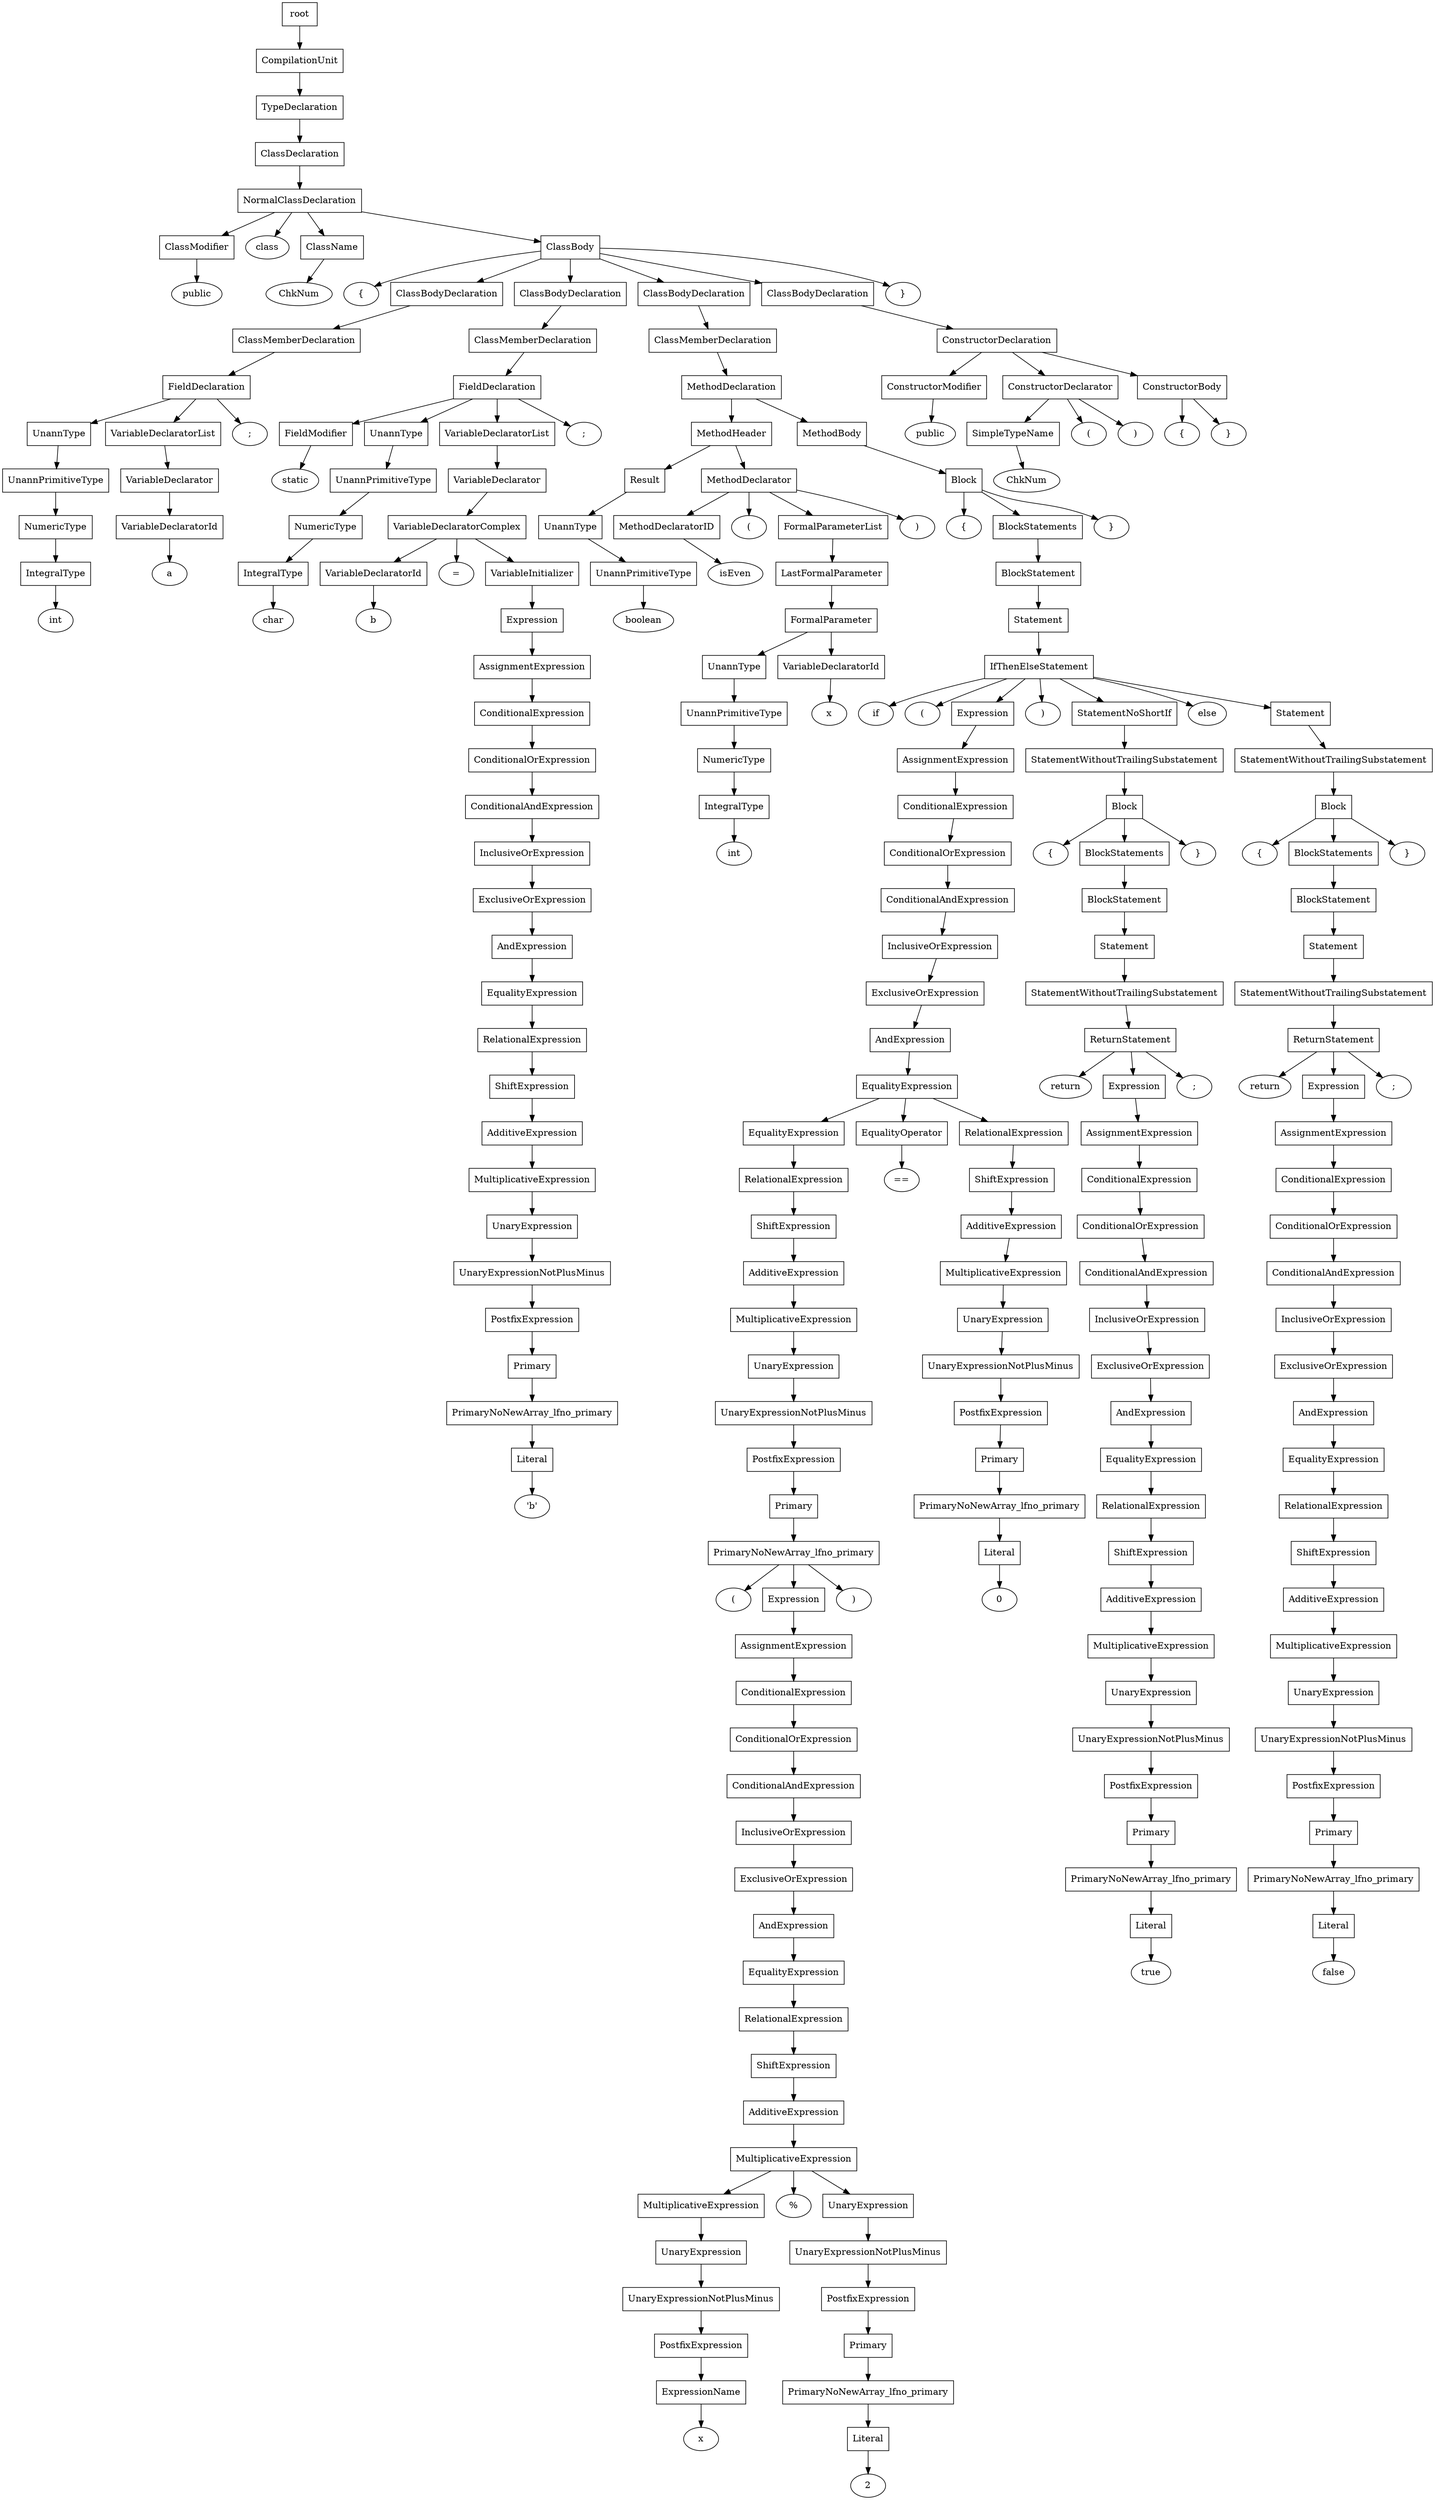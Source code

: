 digraph G {
	splines="TRUE";
	n_0 [label="root", shape="rectangle"]
	n_0 -> n_1
	n_1 [label="CompilationUnit", shape="rectangle"]
	n_1 -> n_2
	n_2 [label="TypeDeclaration", shape="rectangle"]
	n_2 -> n_3
	n_3 [label="ClassDeclaration", shape="rectangle"]
	n_3 -> n_4
	n_4 [label="NormalClassDeclaration", shape="rectangle"]
	n_4 -> n_5
	n_5 [label="ClassModifier", shape="rectangle"]
	n_5 -> n_9
	n_9 [label="public", shape="ellipse"]
	n_4 -> n_6
	n_6 [label="class", shape="ellipse"]
	n_4 -> n_7
	n_7 [label="ClassName", shape="rectangle"]
	n_7 -> n_10
	n_10 [label="ChkNum", shape="ellipse"]
	n_4 -> n_8
	n_8 [label="ClassBody", shape="rectangle"]
	n_8 -> n_11
	n_11 [label="{", shape="ellipse"]
	n_8 -> n_12
	n_12 [label="ClassBodyDeclaration", shape="rectangle"]
	n_12 -> n_17
	n_17 [label="ClassMemberDeclaration", shape="rectangle"]
	n_17 -> n_21
	n_21 [label="FieldDeclaration", shape="rectangle"]
	n_21 -> n_27
	n_27 [label="UnannType", shape="rectangle"]
	n_27 -> n_42
	n_42 [label="UnannPrimitiveType", shape="rectangle"]
	n_42 -> n_51
	n_51 [label="NumericType", shape="rectangle"]
	n_51 -> n_63
	n_63 [label="IntegralType", shape="rectangle"]
	n_63 -> n_73
	n_73 [label="int", shape="ellipse"]
	n_21 -> n_28
	n_28 [label="VariableDeclaratorList", shape="rectangle"]
	n_28 -> n_43
	n_43 [label="VariableDeclarator", shape="rectangle"]
	n_43 -> n_52
	n_52 [label="VariableDeclaratorId", shape="rectangle"]
	n_52 -> n_64
	n_64 [label="a", shape="ellipse"]
	n_21 -> n_29
	n_29 [label=";", shape="ellipse"]
	n_8 -> n_13
	n_13 [label="ClassBodyDeclaration", shape="rectangle"]
	n_13 -> n_18
	n_18 [label="ClassMemberDeclaration", shape="rectangle"]
	n_18 -> n_22
	n_22 [label="FieldDeclaration", shape="rectangle"]
	n_22 -> n_30
	n_30 [label="FieldModifier", shape="rectangle"]
	n_30 -> n_44
	n_44 [label="static", shape="ellipse"]
	n_22 -> n_31
	n_31 [label="UnannType", shape="rectangle"]
	n_31 -> n_45
	n_45 [label="UnannPrimitiveType", shape="rectangle"]
	n_45 -> n_53
	n_53 [label="NumericType", shape="rectangle"]
	n_53 -> n_65
	n_65 [label="IntegralType", shape="rectangle"]
	n_65 -> n_74
	n_74 [label="char", shape="ellipse"]
	n_22 -> n_32
	n_32 [label="VariableDeclaratorList", shape="rectangle"]
	n_32 -> n_46
	n_46 [label="VariableDeclarator", shape="rectangle"]
	n_46 -> n_54
	n_54 [label="VariableDeclaratorComplex", shape="rectangle"]
	n_54 -> n_66
	n_66 [label="VariableDeclaratorId", shape="rectangle"]
	n_66 -> n_75
	n_75 [label="b", shape="ellipse"]
	n_54 -> n_67
	n_67 [label="=", shape="ellipse"]
	n_54 -> n_68
	n_68 [label="VariableInitializer", shape="rectangle"]
	n_68 -> n_76
	n_76 [label="Expression", shape="rectangle"]
	n_76 -> n_80
	n_80 [label="AssignmentExpression", shape="rectangle"]
	n_80 -> n_84
	n_84 [label="ConditionalExpression", shape="rectangle"]
	n_84 -> n_94
	n_94 [label="ConditionalOrExpression", shape="rectangle"]
	n_94 -> n_99
	n_99 [label="ConditionalAndExpression", shape="rectangle"]
	n_99 -> n_104
	n_104 [label="InclusiveOrExpression", shape="rectangle"]
	n_104 -> n_113
	n_113 [label="ExclusiveOrExpression", shape="rectangle"]
	n_113 -> n_117
	n_117 [label="AndExpression", shape="rectangle"]
	n_117 -> n_121
	n_121 [label="EqualityExpression", shape="rectangle"]
	n_121 -> n_125
	n_125 [label="RelationalExpression", shape="rectangle"]
	n_125 -> n_129
	n_129 [label="ShiftExpression", shape="rectangle"]
	n_129 -> n_137
	n_137 [label="AdditiveExpression", shape="rectangle"]
	n_137 -> n_143
	n_143 [label="MultiplicativeExpression", shape="rectangle"]
	n_143 -> n_149
	n_149 [label="UnaryExpression", shape="rectangle"]
	n_149 -> n_154
	n_154 [label="UnaryExpressionNotPlusMinus", shape="rectangle"]
	n_154 -> n_159
	n_159 [label="PostfixExpression", shape="rectangle"]
	n_159 -> n_164
	n_164 [label="Primary", shape="rectangle"]
	n_164 -> n_169
	n_169 [label="PrimaryNoNewArray_lfno_primary", shape="rectangle"]
	n_169 -> n_174
	n_174 [label="Literal", shape="rectangle"]
	n_174 -> n_179
	n_179 [label="'b'", shape="ellipse"]
	n_22 -> n_33
	n_33 [label=";", shape="ellipse"]
	n_8 -> n_14
	n_14 [label="ClassBodyDeclaration", shape="rectangle"]
	n_14 -> n_19
	n_19 [label="ClassMemberDeclaration", shape="rectangle"]
	n_19 -> n_23
	n_23 [label="MethodDeclaration", shape="rectangle"]
	n_23 -> n_34
	n_34 [label="MethodHeader", shape="rectangle"]
	n_34 -> n_47
	n_47 [label="Result", shape="rectangle"]
	n_47 -> n_55
	n_55 [label="UnannType", shape="rectangle"]
	n_55 -> n_69
	n_69 [label="UnannPrimitiveType", shape="rectangle"]
	n_69 -> n_77
	n_77 [label="boolean", shape="ellipse"]
	n_34 -> n_48
	n_48 [label="MethodDeclarator", shape="rectangle"]
	n_48 -> n_56
	n_56 [label="MethodDeclaratorID", shape="rectangle"]
	n_56 -> n_70
	n_70 [label="isEven", shape="ellipse"]
	n_48 -> n_57
	n_57 [label="(", shape="ellipse"]
	n_48 -> n_58
	n_58 [label="FormalParameterList", shape="rectangle"]
	n_58 -> n_71
	n_71 [label="LastFormalParameter", shape="rectangle"]
	n_71 -> n_78
	n_78 [label="FormalParameter", shape="rectangle"]
	n_78 -> n_81
	n_81 [label="UnannType", shape="rectangle"]
	n_81 -> n_85
	n_85 [label="UnannPrimitiveType", shape="rectangle"]
	n_85 -> n_95
	n_95 [label="NumericType", shape="rectangle"]
	n_95 -> n_100
	n_100 [label="IntegralType", shape="rectangle"]
	n_100 -> n_105
	n_105 [label="int", shape="ellipse"]
	n_78 -> n_82
	n_82 [label="VariableDeclaratorId", shape="rectangle"]
	n_82 -> n_86
	n_86 [label="x", shape="ellipse"]
	n_48 -> n_59
	n_59 [label=")", shape="ellipse"]
	n_23 -> n_35
	n_35 [label="MethodBody", shape="rectangle"]
	n_35 -> n_49
	n_49 [label="Block", shape="rectangle"]
	n_49 -> n_60
	n_60 [label="{", shape="ellipse"]
	n_49 -> n_61
	n_61 [label="BlockStatements", shape="rectangle"]
	n_61 -> n_72
	n_72 [label="BlockStatement", shape="rectangle"]
	n_72 -> n_79
	n_79 [label="Statement", shape="rectangle"]
	n_79 -> n_83
	n_83 [label="IfThenElseStatement", shape="rectangle"]
	n_83 -> n_87
	n_87 [label="if", shape="ellipse"]
	n_83 -> n_88
	n_88 [label="(", shape="ellipse"]
	n_83 -> n_89
	n_89 [label="Expression", shape="rectangle"]
	n_89 -> n_96
	n_96 [label="AssignmentExpression", shape="rectangle"]
	n_96 -> n_101
	n_101 [label="ConditionalExpression", shape="rectangle"]
	n_101 -> n_106
	n_106 [label="ConditionalOrExpression", shape="rectangle"]
	n_106 -> n_114
	n_114 [label="ConditionalAndExpression", shape="rectangle"]
	n_114 -> n_118
	n_118 [label="InclusiveOrExpression", shape="rectangle"]
	n_118 -> n_122
	n_122 [label="ExclusiveOrExpression", shape="rectangle"]
	n_122 -> n_126
	n_126 [label="AndExpression", shape="rectangle"]
	n_126 -> n_130
	n_130 [label="EqualityExpression", shape="rectangle"]
	n_130 -> n_138
	n_138 [label="EqualityExpression", shape="rectangle"]
	n_138 -> n_144
	n_144 [label="RelationalExpression", shape="rectangle"]
	n_144 -> n_150
	n_150 [label="ShiftExpression", shape="rectangle"]
	n_150 -> n_155
	n_155 [label="AdditiveExpression", shape="rectangle"]
	n_155 -> n_160
	n_160 [label="MultiplicativeExpression", shape="rectangle"]
	n_160 -> n_165
	n_165 [label="UnaryExpression", shape="rectangle"]
	n_165 -> n_170
	n_170 [label="UnaryExpressionNotPlusMinus", shape="rectangle"]
	n_170 -> n_175
	n_175 [label="PostfixExpression", shape="rectangle"]
	n_175 -> n_180
	n_180 [label="Primary", shape="rectangle"]
	n_180 -> n_184
	n_184 [label="PrimaryNoNewArray_lfno_primary", shape="rectangle"]
	n_184 -> n_188
	n_188 [label="(", shape="ellipse"]
	n_184 -> n_189
	n_189 [label="Expression", shape="rectangle"]
	n_189 -> n_194
	n_194 [label="AssignmentExpression", shape="rectangle"]
	n_194 -> n_197
	n_197 [label="ConditionalExpression", shape="rectangle"]
	n_197 -> n_200
	n_200 [label="ConditionalOrExpression", shape="rectangle"]
	n_200 -> n_203
	n_203 [label="ConditionalAndExpression", shape="rectangle"]
	n_203 -> n_206
	n_206 [label="InclusiveOrExpression", shape="rectangle"]
	n_206 -> n_209
	n_209 [label="ExclusiveOrExpression", shape="rectangle"]
	n_209 -> n_212
	n_212 [label="AndExpression", shape="rectangle"]
	n_212 -> n_215
	n_215 [label="EqualityExpression", shape="rectangle"]
	n_215 -> n_218
	n_218 [label="RelationalExpression", shape="rectangle"]
	n_218 -> n_219
	n_219 [label="ShiftExpression", shape="rectangle"]
	n_219 -> n_220
	n_220 [label="AdditiveExpression", shape="rectangle"]
	n_220 -> n_221
	n_221 [label="MultiplicativeExpression", shape="rectangle"]
	n_221 -> n_222
	n_222 [label="MultiplicativeExpression", shape="rectangle"]
	n_222 -> n_225
	n_225 [label="UnaryExpression", shape="rectangle"]
	n_225 -> n_227
	n_227 [label="UnaryExpressionNotPlusMinus", shape="rectangle"]
	n_227 -> n_229
	n_229 [label="PostfixExpression", shape="rectangle"]
	n_229 -> n_231
	n_231 [label="ExpressionName", shape="rectangle"]
	n_231 -> n_233
	n_233 [label="x", shape="ellipse"]
	n_221 -> n_223
	n_223 [label="%", shape="ellipse"]
	n_221 -> n_224
	n_224 [label="UnaryExpression", shape="rectangle"]
	n_224 -> n_226
	n_226 [label="UnaryExpressionNotPlusMinus", shape="rectangle"]
	n_226 -> n_228
	n_228 [label="PostfixExpression", shape="rectangle"]
	n_228 -> n_230
	n_230 [label="Primary", shape="rectangle"]
	n_230 -> n_232
	n_232 [label="PrimaryNoNewArray_lfno_primary", shape="rectangle"]
	n_232 -> n_234
	n_234 [label="Literal", shape="rectangle"]
	n_234 -> n_235
	n_235 [label="2", shape="ellipse"]
	n_184 -> n_190
	n_190 [label=")", shape="ellipse"]
	n_130 -> n_139
	n_139 [label="EqualityOperator", shape="rectangle"]
	n_139 -> n_145
	n_145 [label="==", shape="ellipse"]
	n_130 -> n_140
	n_140 [label="RelationalExpression", shape="rectangle"]
	n_140 -> n_146
	n_146 [label="ShiftExpression", shape="rectangle"]
	n_146 -> n_151
	n_151 [label="AdditiveExpression", shape="rectangle"]
	n_151 -> n_156
	n_156 [label="MultiplicativeExpression", shape="rectangle"]
	n_156 -> n_161
	n_161 [label="UnaryExpression", shape="rectangle"]
	n_161 -> n_166
	n_166 [label="UnaryExpressionNotPlusMinus", shape="rectangle"]
	n_166 -> n_171
	n_171 [label="PostfixExpression", shape="rectangle"]
	n_171 -> n_176
	n_176 [label="Primary", shape="rectangle"]
	n_176 -> n_181
	n_181 [label="PrimaryNoNewArray_lfno_primary", shape="rectangle"]
	n_181 -> n_185
	n_185 [label="Literal", shape="rectangle"]
	n_185 -> n_191
	n_191 [label="0", shape="ellipse"]
	n_83 -> n_90
	n_90 [label=")", shape="ellipse"]
	n_83 -> n_91
	n_91 [label="StatementNoShortIf", shape="rectangle"]
	n_91 -> n_97
	n_97 [label="StatementWithoutTrailingSubstatement", shape="rectangle"]
	n_97 -> n_102
	n_102 [label="Block", shape="rectangle"]
	n_102 -> n_107
	n_107 [label="{", shape="ellipse"]
	n_102 -> n_108
	n_108 [label="BlockStatements", shape="rectangle"]
	n_108 -> n_115
	n_115 [label="BlockStatement", shape="rectangle"]
	n_115 -> n_119
	n_119 [label="Statement", shape="rectangle"]
	n_119 -> n_123
	n_123 [label="StatementWithoutTrailingSubstatement", shape="rectangle"]
	n_123 -> n_127
	n_127 [label="ReturnStatement", shape="rectangle"]
	n_127 -> n_131
	n_131 [label="return", shape="ellipse"]
	n_127 -> n_132
	n_132 [label="Expression", shape="rectangle"]
	n_132 -> n_141
	n_141 [label="AssignmentExpression", shape="rectangle"]
	n_141 -> n_147
	n_147 [label="ConditionalExpression", shape="rectangle"]
	n_147 -> n_152
	n_152 [label="ConditionalOrExpression", shape="rectangle"]
	n_152 -> n_157
	n_157 [label="ConditionalAndExpression", shape="rectangle"]
	n_157 -> n_162
	n_162 [label="InclusiveOrExpression", shape="rectangle"]
	n_162 -> n_167
	n_167 [label="ExclusiveOrExpression", shape="rectangle"]
	n_167 -> n_172
	n_172 [label="AndExpression", shape="rectangle"]
	n_172 -> n_177
	n_177 [label="EqualityExpression", shape="rectangle"]
	n_177 -> n_182
	n_182 [label="RelationalExpression", shape="rectangle"]
	n_182 -> n_186
	n_186 [label="ShiftExpression", shape="rectangle"]
	n_186 -> n_192
	n_192 [label="AdditiveExpression", shape="rectangle"]
	n_192 -> n_195
	n_195 [label="MultiplicativeExpression", shape="rectangle"]
	n_195 -> n_198
	n_198 [label="UnaryExpression", shape="rectangle"]
	n_198 -> n_201
	n_201 [label="UnaryExpressionNotPlusMinus", shape="rectangle"]
	n_201 -> n_204
	n_204 [label="PostfixExpression", shape="rectangle"]
	n_204 -> n_207
	n_207 [label="Primary", shape="rectangle"]
	n_207 -> n_210
	n_210 [label="PrimaryNoNewArray_lfno_primary", shape="rectangle"]
	n_210 -> n_213
	n_213 [label="Literal", shape="rectangle"]
	n_213 -> n_216
	n_216 [label="true", shape="ellipse"]
	n_127 -> n_133
	n_133 [label=";", shape="ellipse"]
	n_102 -> n_109
	n_109 [label="}", shape="ellipse"]
	n_83 -> n_92
	n_92 [label="else", shape="ellipse"]
	n_83 -> n_93
	n_93 [label="Statement", shape="rectangle"]
	n_93 -> n_98
	n_98 [label="StatementWithoutTrailingSubstatement", shape="rectangle"]
	n_98 -> n_103
	n_103 [label="Block", shape="rectangle"]
	n_103 -> n_110
	n_110 [label="{", shape="ellipse"]
	n_103 -> n_111
	n_111 [label="BlockStatements", shape="rectangle"]
	n_111 -> n_116
	n_116 [label="BlockStatement", shape="rectangle"]
	n_116 -> n_120
	n_120 [label="Statement", shape="rectangle"]
	n_120 -> n_124
	n_124 [label="StatementWithoutTrailingSubstatement", shape="rectangle"]
	n_124 -> n_128
	n_128 [label="ReturnStatement", shape="rectangle"]
	n_128 -> n_134
	n_134 [label="return", shape="ellipse"]
	n_128 -> n_135
	n_135 [label="Expression", shape="rectangle"]
	n_135 -> n_142
	n_142 [label="AssignmentExpression", shape="rectangle"]
	n_142 -> n_148
	n_148 [label="ConditionalExpression", shape="rectangle"]
	n_148 -> n_153
	n_153 [label="ConditionalOrExpression", shape="rectangle"]
	n_153 -> n_158
	n_158 [label="ConditionalAndExpression", shape="rectangle"]
	n_158 -> n_163
	n_163 [label="InclusiveOrExpression", shape="rectangle"]
	n_163 -> n_168
	n_168 [label="ExclusiveOrExpression", shape="rectangle"]
	n_168 -> n_173
	n_173 [label="AndExpression", shape="rectangle"]
	n_173 -> n_178
	n_178 [label="EqualityExpression", shape="rectangle"]
	n_178 -> n_183
	n_183 [label="RelationalExpression", shape="rectangle"]
	n_183 -> n_187
	n_187 [label="ShiftExpression", shape="rectangle"]
	n_187 -> n_193
	n_193 [label="AdditiveExpression", shape="rectangle"]
	n_193 -> n_196
	n_196 [label="MultiplicativeExpression", shape="rectangle"]
	n_196 -> n_199
	n_199 [label="UnaryExpression", shape="rectangle"]
	n_199 -> n_202
	n_202 [label="UnaryExpressionNotPlusMinus", shape="rectangle"]
	n_202 -> n_205
	n_205 [label="PostfixExpression", shape="rectangle"]
	n_205 -> n_208
	n_208 [label="Primary", shape="rectangle"]
	n_208 -> n_211
	n_211 [label="PrimaryNoNewArray_lfno_primary", shape="rectangle"]
	n_211 -> n_214
	n_214 [label="Literal", shape="rectangle"]
	n_214 -> n_217
	n_217 [label="false", shape="ellipse"]
	n_128 -> n_136
	n_136 [label=";", shape="ellipse"]
	n_103 -> n_112
	n_112 [label="}", shape="ellipse"]
	n_49 -> n_62
	n_62 [label="}", shape="ellipse"]
	n_8 -> n_15
	n_15 [label="ClassBodyDeclaration", shape="rectangle"]
	n_15 -> n_20
	n_20 [label="ConstructorDeclaration", shape="rectangle"]
	n_20 -> n_24
	n_24 [label="ConstructorModifier", shape="rectangle"]
	n_24 -> n_36
	n_36 [label="public", shape="ellipse"]
	n_20 -> n_25
	n_25 [label="ConstructorDeclarator", shape="rectangle"]
	n_25 -> n_37
	n_37 [label="SimpleTypeName", shape="rectangle"]
	n_37 -> n_50
	n_50 [label="ChkNum", shape="ellipse"]
	n_25 -> n_38
	n_38 [label="(", shape="ellipse"]
	n_25 -> n_39
	n_39 [label=")", shape="ellipse"]
	n_20 -> n_26
	n_26 [label="ConstructorBody", shape="rectangle"]
	n_26 -> n_40
	n_40 [label="{", shape="ellipse"]
	n_26 -> n_41
	n_41 [label="}", shape="ellipse"]
	n_8 -> n_16
	n_16 [label="}", shape="ellipse"]
}